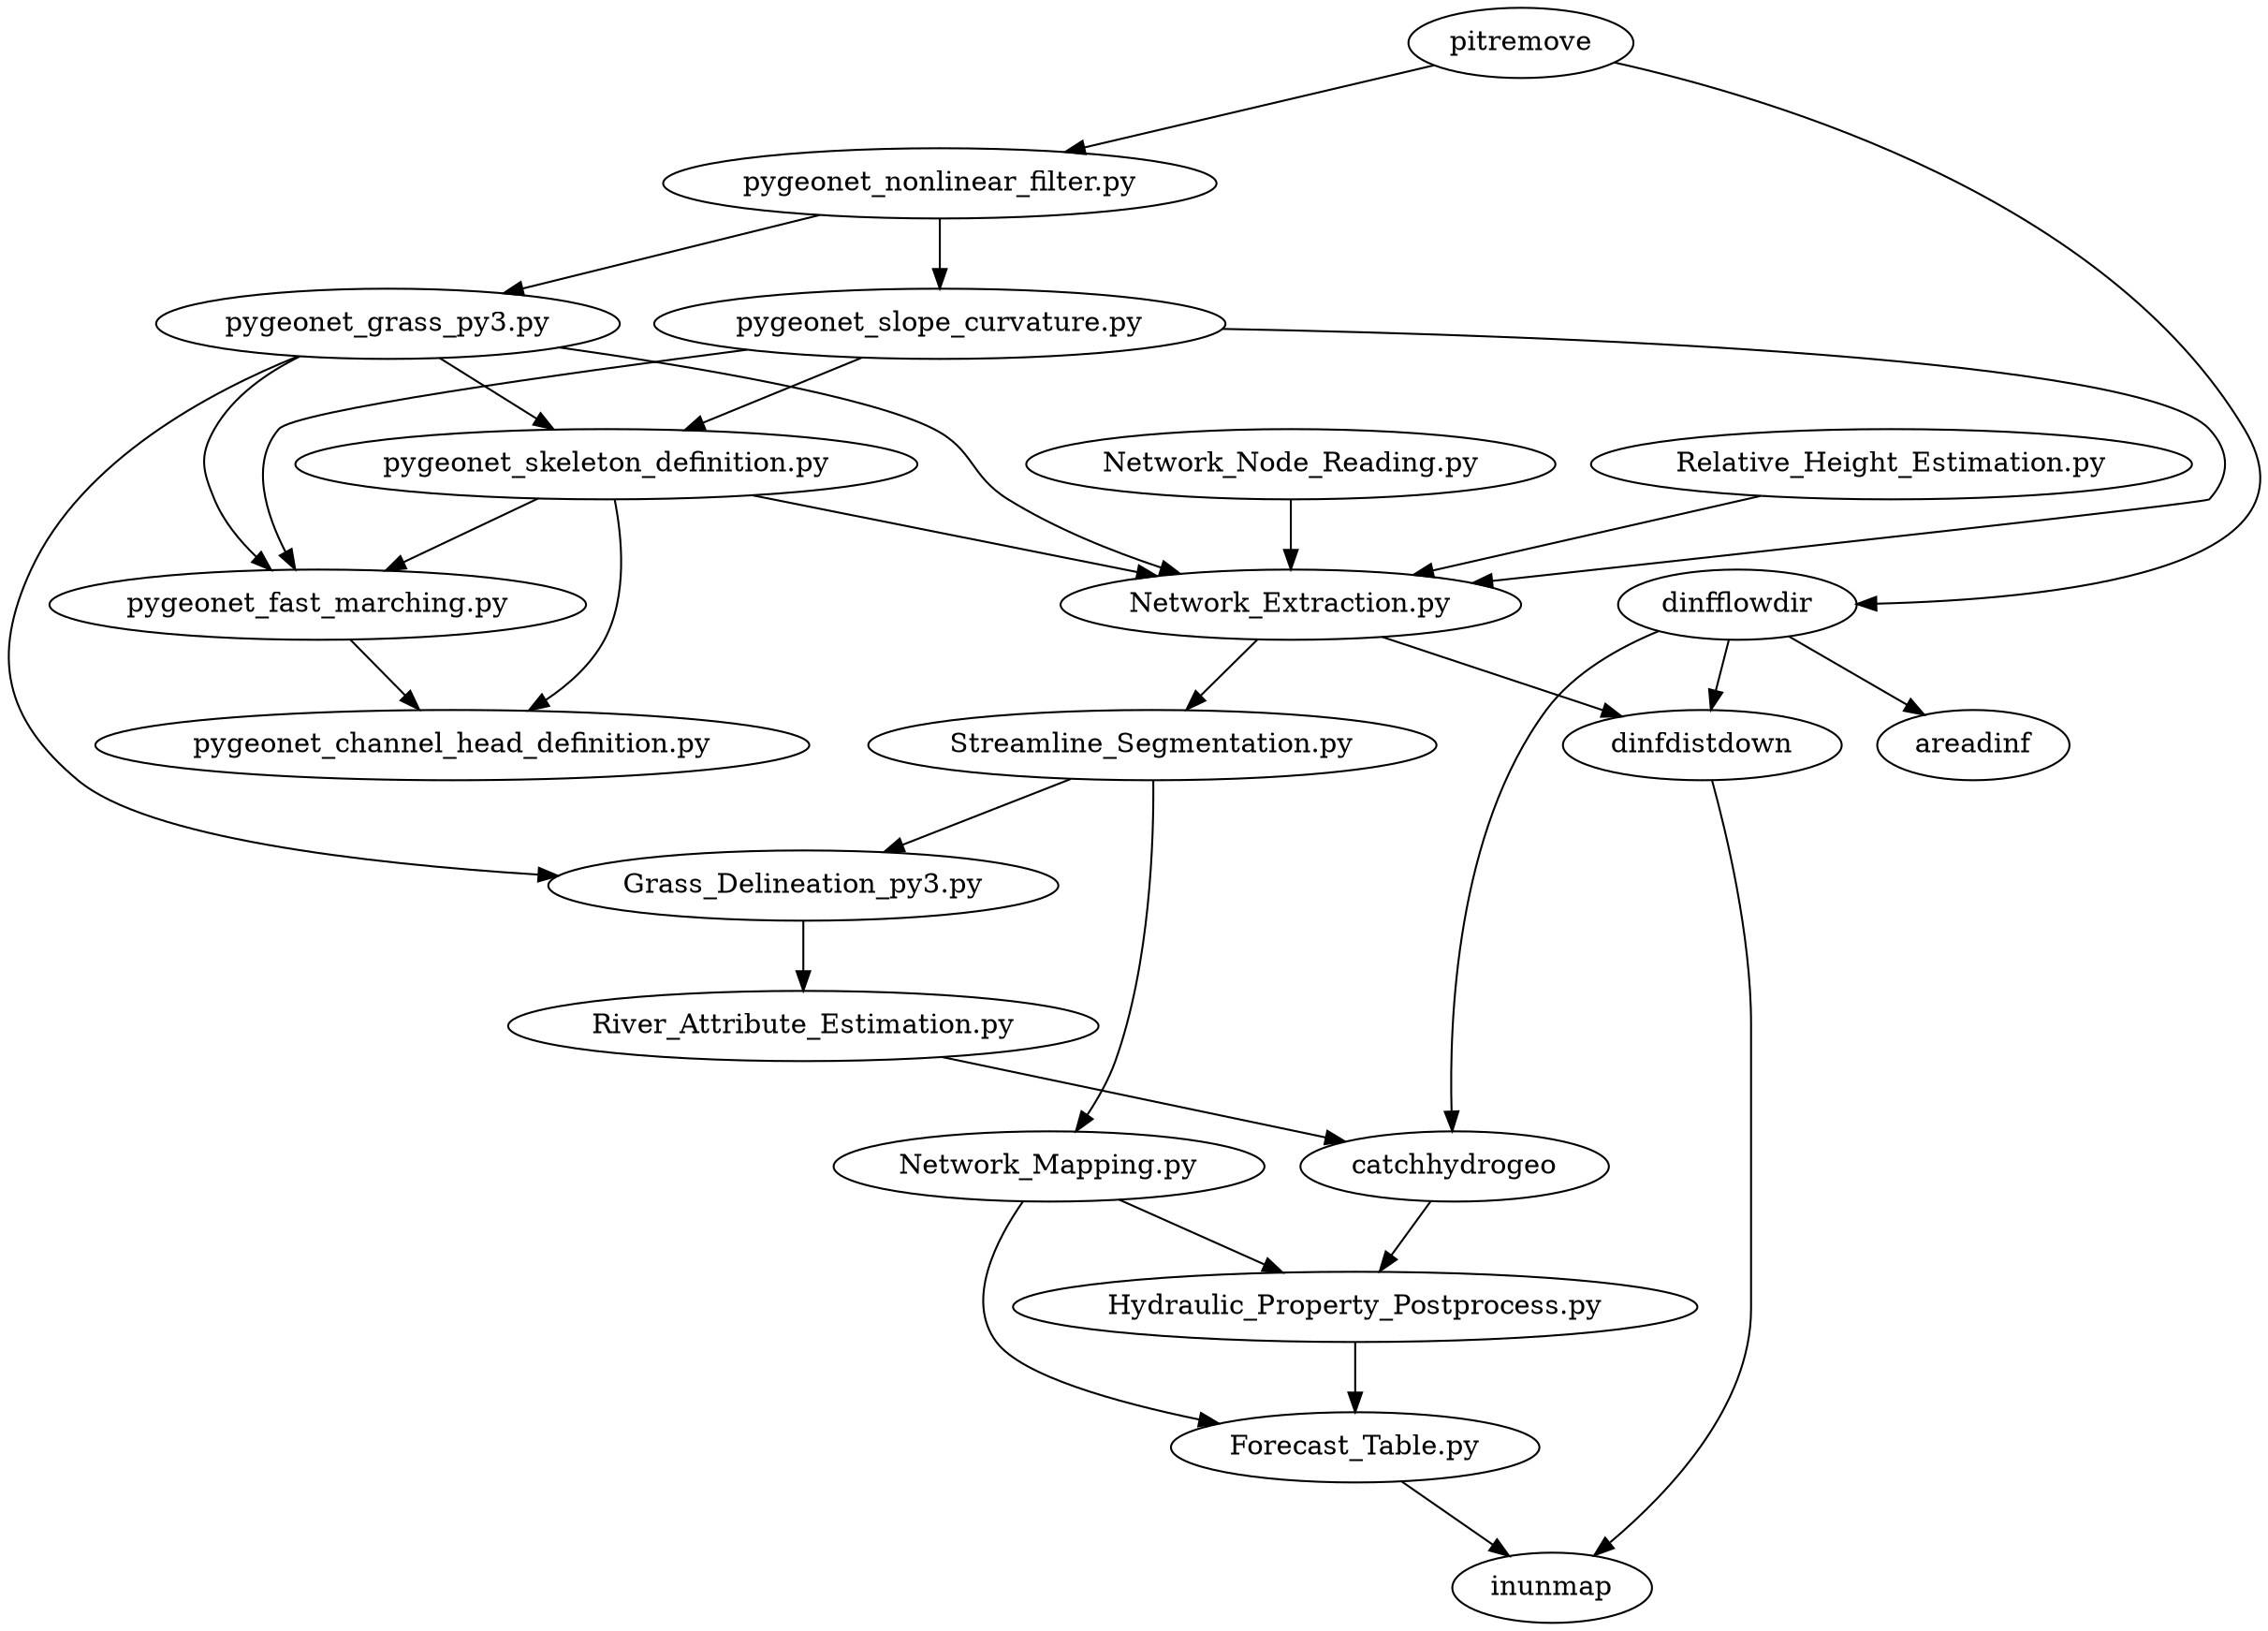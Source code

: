 digraph G {
    "pitremove" -> "pygeonet_nonlinear_filter.py";
    "pygeonet_nonlinear_filter.py" -> "pygeonet_slope_curvature.py";
    "pygeonet_nonlinear_filter.py" -> "pygeonet_grass_py3.py";
    "pygeonet_slope_curvature.py" -> "pygeonet_skeleton_definition.py";
    "pygeonet_slope_curvature.py" -> "pygeonet_fast_marching.py";
    "pygeonet_slope_curvature.py" -> "Network_Extraction.py";
    "pygeonet_grass_py3.py" -> "pygeonet_skeleton_definition.py";
    "pygeonet_grass_py3.py" -> "pygeonet_fast_marching.py";
    "pygeonet_grass_py3.py" -> "Network_Extraction.py";
    "pygeonet_grass_py3.py" -> "Grass_Delineation_py3.py";
    "pygeonet_skeleton_definition.py" -> "pygeonet_fast_marching.py";
    "pygeonet_skeleton_definition.py" -> "Network_Extraction.py";
    "Network_Node_Reading.py" -> "Network_Extraction.py";
    "Relative_Height_Estimation.py" -> "Network_Extraction.py";
    "pygeonet_skeleton_definition.py" -> "pygeonet_channel_head_definition.py";
    "pygeonet_fast_marching.py" -> "pygeonet_channel_head_definition.py";
    "Network_Extraction.py" -> "Streamline_Segmentation.py";
    "Streamline_Segmentation.py" -> "Grass_Delineation_py3.py";
    "pitremove" -> "dinfflowdir";
    "Network_Extraction.py" -> "dinfdistdown";
    "Grass_Delineation_py3.py" -> "River_Attribute_Estimation.py";
    "dinfflowdir" -> "dinfdistdown";
    "dinfflowdir" -> "areadinf";
    "dinfflowdir" -> "catchhydrogeo";
    "Streamline_Segmentation.py" -> "Network_Mapping.py";
    "River_Attribute_Estimation.py" -> "catchhydrogeo";
    "Network_Mapping.py" -> "Hydraulic_Property_Postprocess.py";
    "catchhydrogeo" -> "Hydraulic_Property_Postprocess.py";
    "Network_Mapping.py" -> "Forecast_Table.py";
    "Hydraulic_Property_Postprocess.py" -> "Forecast_Table.py";
    "dinfdistdown" -> "inunmap";
    "Forecast_Table.py" -> "inunmap";
}
